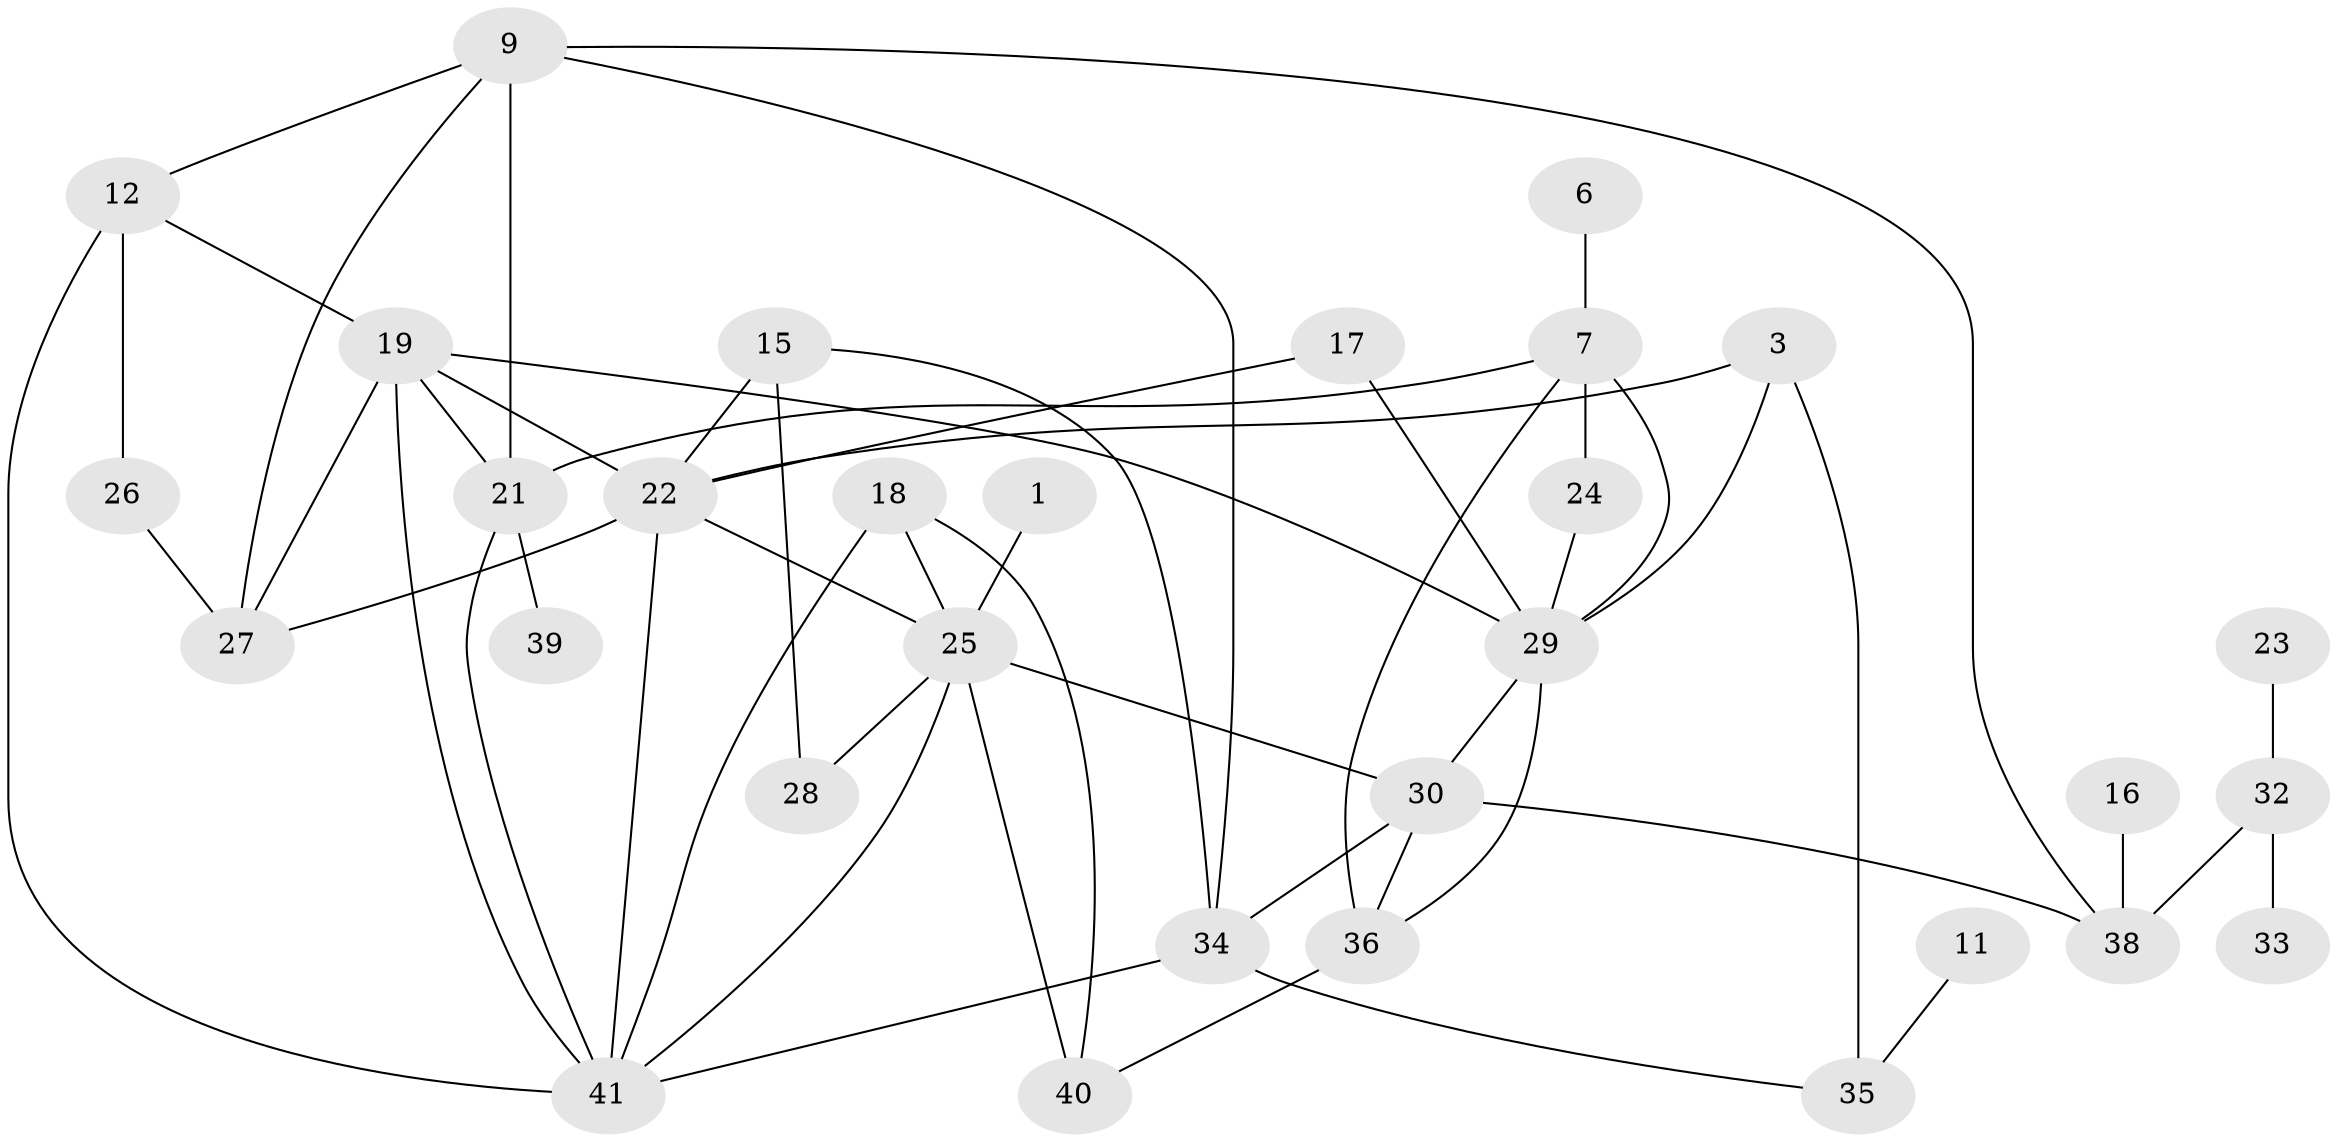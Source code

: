// original degree distribution, {2: 0.2222222222222222, 1: 0.1728395061728395, 0: 0.12345679012345678, 3: 0.20987654320987653, 6: 0.04938271604938271, 7: 0.012345679012345678, 4: 0.1111111111111111, 5: 0.09876543209876543}
// Generated by graph-tools (version 1.1) at 2025/00/03/09/25 03:00:40]
// undirected, 31 vertices, 54 edges
graph export_dot {
graph [start="1"]
  node [color=gray90,style=filled];
  1;
  3;
  6;
  7;
  9;
  11;
  12;
  15;
  16;
  17;
  18;
  19;
  21;
  22;
  23;
  24;
  25;
  26;
  27;
  28;
  29;
  30;
  32;
  33;
  34;
  35;
  36;
  38;
  39;
  40;
  41;
  1 -- 25 [weight=1.0];
  3 -- 22 [weight=1.0];
  3 -- 29 [weight=1.0];
  3 -- 35 [weight=1.0];
  6 -- 7 [weight=1.0];
  7 -- 21 [weight=1.0];
  7 -- 24 [weight=3.0];
  7 -- 29 [weight=1.0];
  7 -- 36 [weight=2.0];
  9 -- 12 [weight=1.0];
  9 -- 21 [weight=1.0];
  9 -- 27 [weight=1.0];
  9 -- 34 [weight=1.0];
  9 -- 38 [weight=1.0];
  11 -- 35 [weight=1.0];
  12 -- 19 [weight=1.0];
  12 -- 26 [weight=1.0];
  12 -- 41 [weight=1.0];
  15 -- 22 [weight=1.0];
  15 -- 28 [weight=1.0];
  15 -- 34 [weight=1.0];
  16 -- 38 [weight=1.0];
  17 -- 22 [weight=2.0];
  17 -- 29 [weight=1.0];
  18 -- 25 [weight=1.0];
  18 -- 40 [weight=1.0];
  18 -- 41 [weight=1.0];
  19 -- 21 [weight=1.0];
  19 -- 22 [weight=1.0];
  19 -- 27 [weight=1.0];
  19 -- 29 [weight=1.0];
  19 -- 41 [weight=1.0];
  21 -- 39 [weight=1.0];
  21 -- 41 [weight=2.0];
  22 -- 25 [weight=1.0];
  22 -- 27 [weight=1.0];
  22 -- 41 [weight=2.0];
  23 -- 32 [weight=1.0];
  24 -- 29 [weight=1.0];
  25 -- 28 [weight=1.0];
  25 -- 30 [weight=2.0];
  25 -- 40 [weight=1.0];
  25 -- 41 [weight=1.0];
  26 -- 27 [weight=1.0];
  29 -- 30 [weight=1.0];
  29 -- 36 [weight=1.0];
  30 -- 34 [weight=2.0];
  30 -- 36 [weight=1.0];
  30 -- 38 [weight=1.0];
  32 -- 33 [weight=1.0];
  32 -- 38 [weight=1.0];
  34 -- 35 [weight=1.0];
  34 -- 41 [weight=2.0];
  36 -- 40 [weight=1.0];
}
